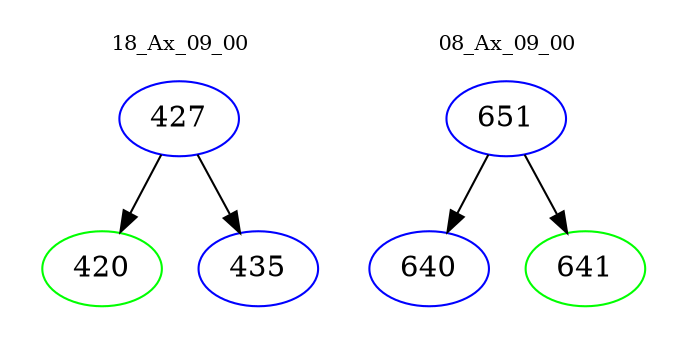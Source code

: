 digraph{
subgraph cluster_0 {
color = white
label = "18_Ax_09_00";
fontsize=10;
T0_427 [label="427", color="blue"]
T0_427 -> T0_420 [color="black"]
T0_420 [label="420", color="green"]
T0_427 -> T0_435 [color="black"]
T0_435 [label="435", color="blue"]
}
subgraph cluster_1 {
color = white
label = "08_Ax_09_00";
fontsize=10;
T1_651 [label="651", color="blue"]
T1_651 -> T1_640 [color="black"]
T1_640 [label="640", color="blue"]
T1_651 -> T1_641 [color="black"]
T1_641 [label="641", color="green"]
}
}
